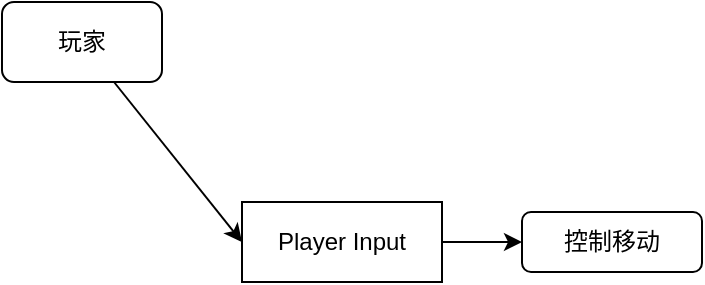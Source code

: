 <mxfile version="26.0.15">
  <diagram name="第 1 页" id="m585V3lBnLx1A-2234fF">
    <mxGraphModel dx="1647" dy="839" grid="1" gridSize="10" guides="1" tooltips="1" connect="1" arrows="1" fold="1" page="1" pageScale="1" pageWidth="827" pageHeight="1169" math="0" shadow="0">
      <root>
        <mxCell id="0" />
        <mxCell id="1" parent="0" />
        <mxCell id="SvOoXNLXXD_7nIyWu2Wy-2" value="玩家" style="rounded=1;whiteSpace=wrap;html=1;" vertex="1" parent="1">
          <mxGeometry x="120" y="250" width="80" height="40" as="geometry" />
        </mxCell>
        <mxCell id="SvOoXNLXXD_7nIyWu2Wy-4" value="" style="endArrow=classic;html=1;rounded=0;entryX=0;entryY=0.5;entryDx=0;entryDy=0;" edge="1" parent="1" source="SvOoXNLXXD_7nIyWu2Wy-2" target="SvOoXNLXXD_7nIyWu2Wy-5">
          <mxGeometry width="50" height="50" relative="1" as="geometry">
            <mxPoint x="490" y="440" as="sourcePoint" />
            <mxPoint x="290" y="360" as="targetPoint" />
          </mxGeometry>
        </mxCell>
        <mxCell id="SvOoXNLXXD_7nIyWu2Wy-7" style="edgeStyle=orthogonalEdgeStyle;rounded=0;orthogonalLoop=1;jettySize=auto;html=1;" edge="1" parent="1" source="SvOoXNLXXD_7nIyWu2Wy-5" target="SvOoXNLXXD_7nIyWu2Wy-6">
          <mxGeometry relative="1" as="geometry" />
        </mxCell>
        <mxCell id="SvOoXNLXXD_7nIyWu2Wy-5" value="Player Input" style="rounded=0;whiteSpace=wrap;html=1;" vertex="1" parent="1">
          <mxGeometry x="240" y="350" width="100" height="40" as="geometry" />
        </mxCell>
        <mxCell id="SvOoXNLXXD_7nIyWu2Wy-6" value="控制移动" style="rounded=1;whiteSpace=wrap;html=1;" vertex="1" parent="1">
          <mxGeometry x="380" y="355" width="90" height="30" as="geometry" />
        </mxCell>
      </root>
    </mxGraphModel>
  </diagram>
</mxfile>
